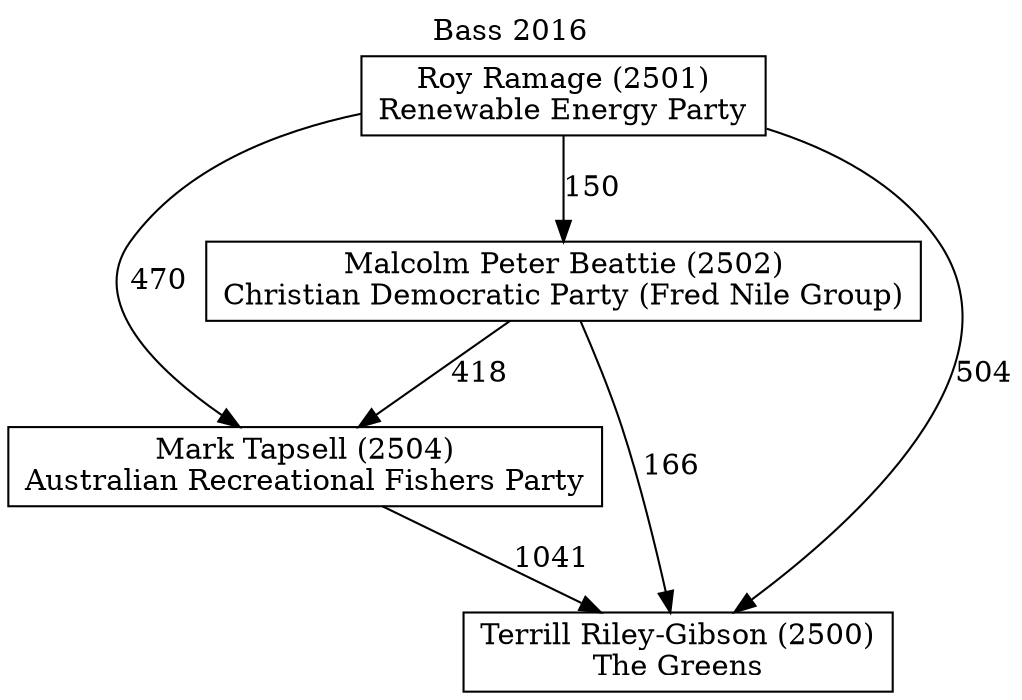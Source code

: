 // House preference flow
digraph "Terrill Riley-Gibson (2500)_Bass_2016" {
	graph [label="Bass 2016" labelloc=t mclimit=10]
	node [shape=box]
	"Roy Ramage (2501)" [label="Roy Ramage (2501)
Renewable Energy Party"]
	"Mark Tapsell (2504)" [label="Mark Tapsell (2504)
Australian Recreational Fishers Party"]
	"Malcolm Peter Beattie (2502)" [label="Malcolm Peter Beattie (2502)
Christian Democratic Party (Fred Nile Group)"]
	"Terrill Riley-Gibson (2500)" [label="Terrill Riley-Gibson (2500)
The Greens"]
	"Malcolm Peter Beattie (2502)" -> "Terrill Riley-Gibson (2500)" [label=166]
	"Malcolm Peter Beattie (2502)" -> "Mark Tapsell (2504)" [label=418]
	"Roy Ramage (2501)" -> "Terrill Riley-Gibson (2500)" [label=504]
	"Roy Ramage (2501)" -> "Malcolm Peter Beattie (2502)" [label=150]
	"Roy Ramage (2501)" -> "Mark Tapsell (2504)" [label=470]
	"Mark Tapsell (2504)" -> "Terrill Riley-Gibson (2500)" [label=1041]
}
